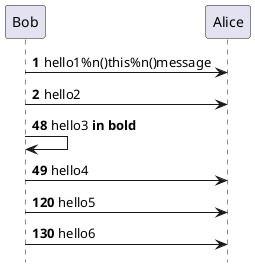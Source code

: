 {
  "sha1": "gp4vca613mdc0knifnhzfmrso6kaa10",
  "insertion": {
    "when": "2024-06-01T09:03:08.131Z",
    "user": "plantuml@gmail.com"
  }
}
@startuml
autonumber
hide footbox

Bob -> Alice : hello1%n()this%n()message
Bob -> Alice : hello2
autonumber 48
Bob -> Bob : hello3 **in bold**
Bob -> Alice : hello4
autonumber 120 10
Bob -> Alice : hello5
Bob -> Alice : hello6

@enduml
